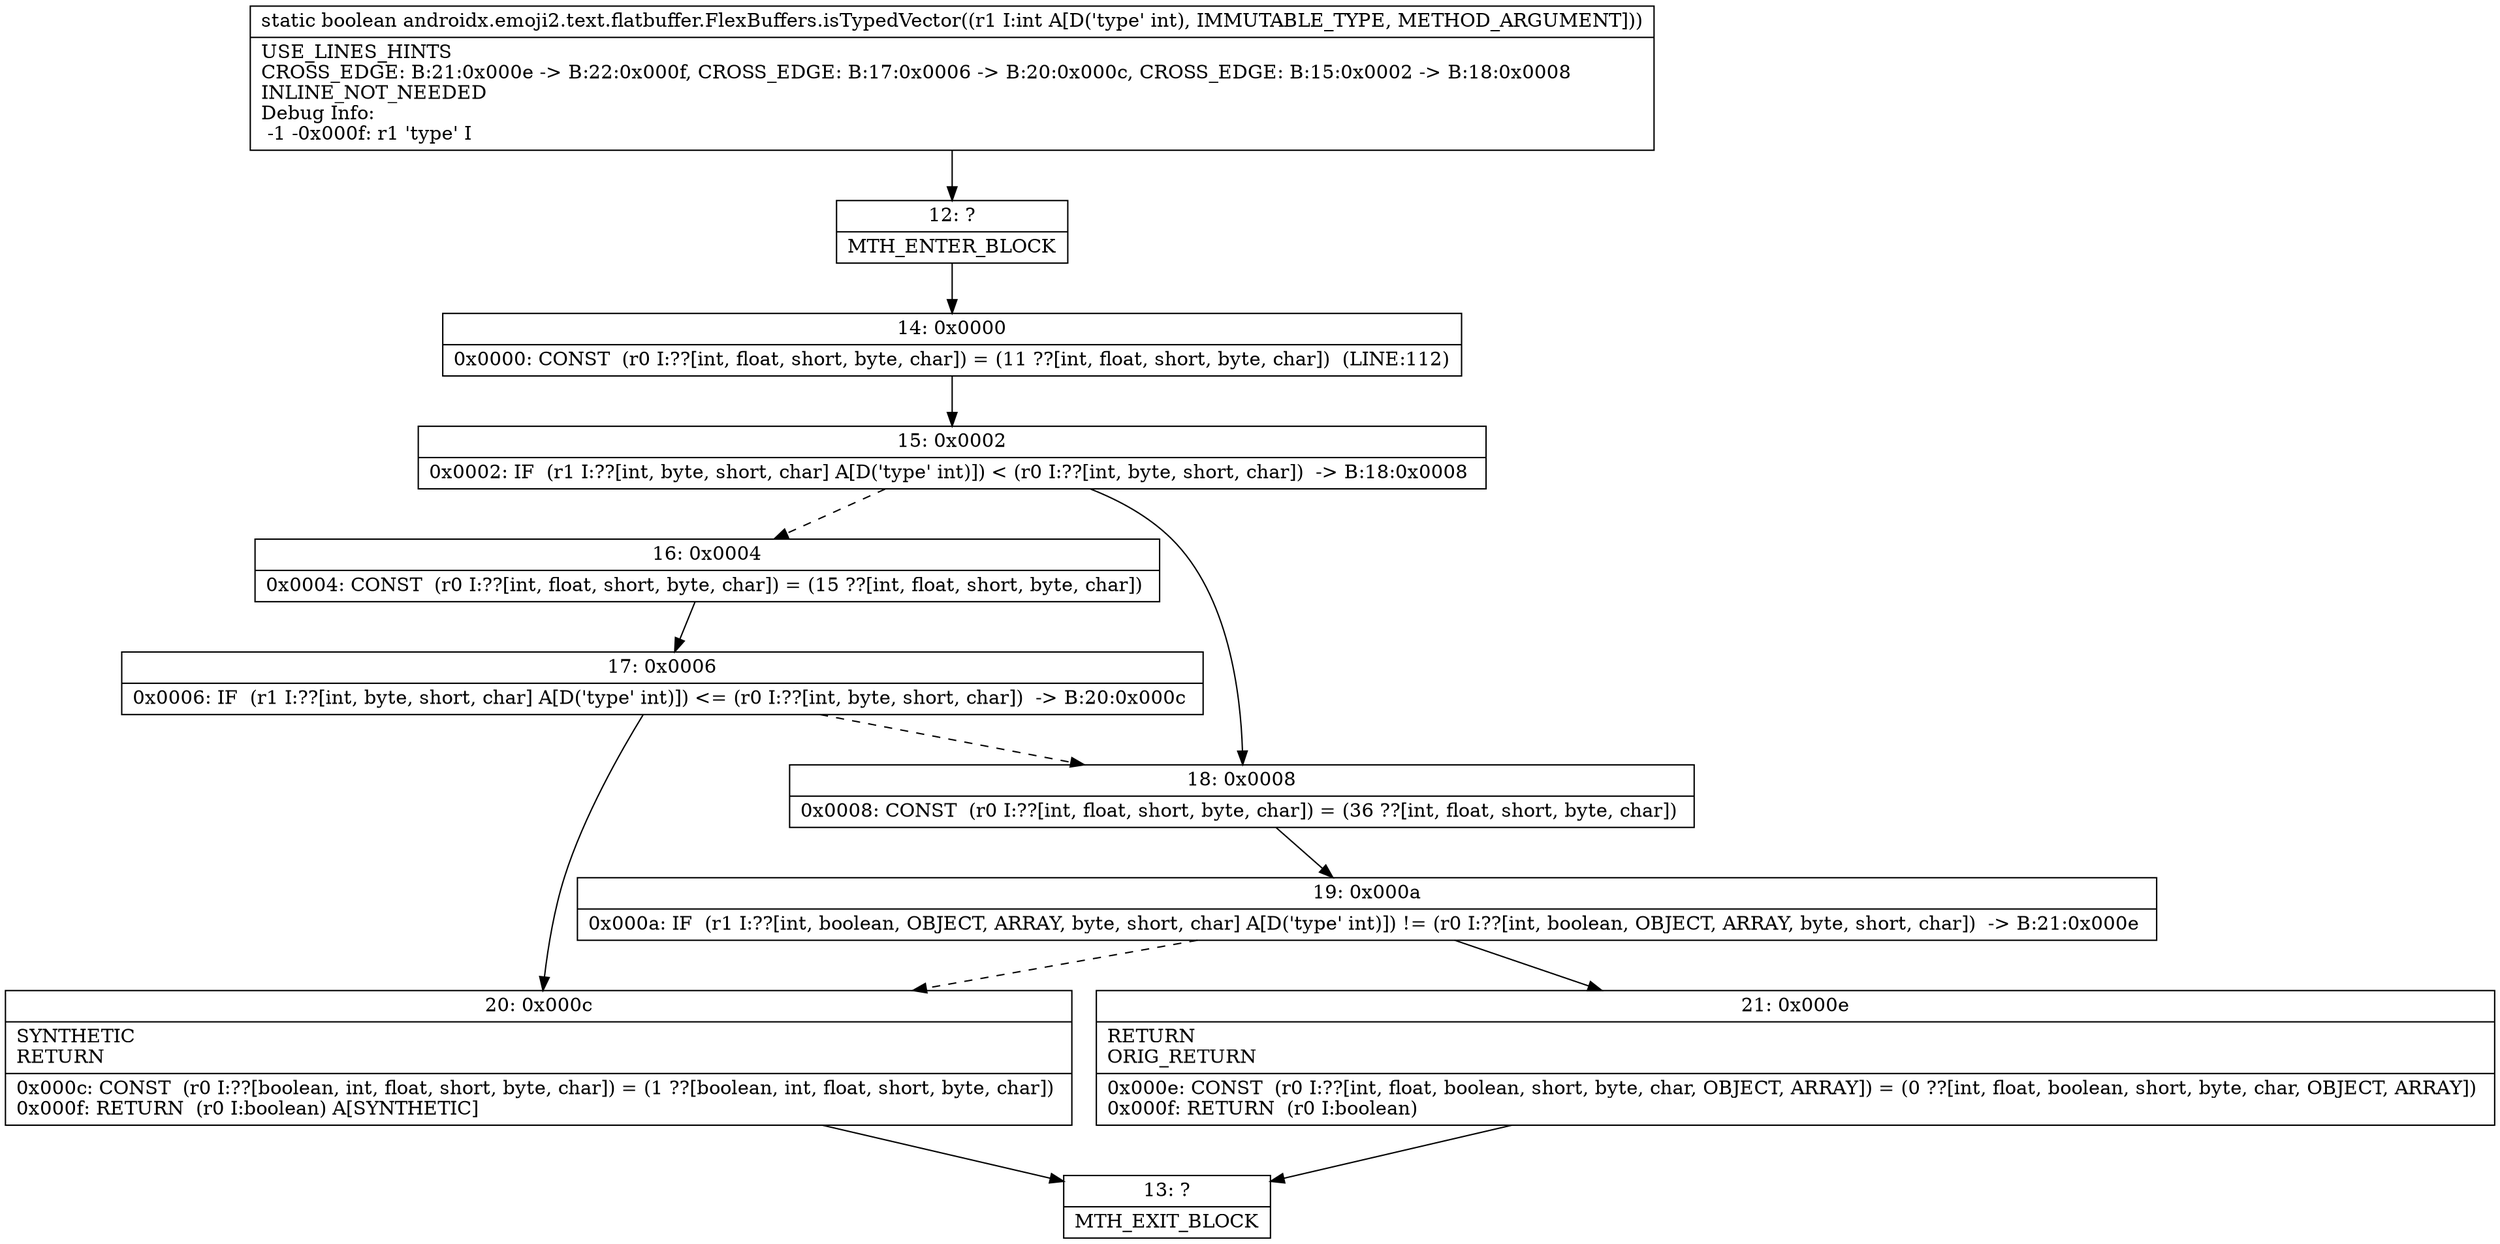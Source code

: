 digraph "CFG forandroidx.emoji2.text.flatbuffer.FlexBuffers.isTypedVector(I)Z" {
Node_12 [shape=record,label="{12\:\ ?|MTH_ENTER_BLOCK\l}"];
Node_14 [shape=record,label="{14\:\ 0x0000|0x0000: CONST  (r0 I:??[int, float, short, byte, char]) = (11 ??[int, float, short, byte, char])  (LINE:112)\l}"];
Node_15 [shape=record,label="{15\:\ 0x0002|0x0002: IF  (r1 I:??[int, byte, short, char] A[D('type' int)]) \< (r0 I:??[int, byte, short, char])  \-\> B:18:0x0008 \l}"];
Node_16 [shape=record,label="{16\:\ 0x0004|0x0004: CONST  (r0 I:??[int, float, short, byte, char]) = (15 ??[int, float, short, byte, char]) \l}"];
Node_17 [shape=record,label="{17\:\ 0x0006|0x0006: IF  (r1 I:??[int, byte, short, char] A[D('type' int)]) \<= (r0 I:??[int, byte, short, char])  \-\> B:20:0x000c \l}"];
Node_20 [shape=record,label="{20\:\ 0x000c|SYNTHETIC\lRETURN\l|0x000c: CONST  (r0 I:??[boolean, int, float, short, byte, char]) = (1 ??[boolean, int, float, short, byte, char]) \l0x000f: RETURN  (r0 I:boolean) A[SYNTHETIC]\l}"];
Node_13 [shape=record,label="{13\:\ ?|MTH_EXIT_BLOCK\l}"];
Node_18 [shape=record,label="{18\:\ 0x0008|0x0008: CONST  (r0 I:??[int, float, short, byte, char]) = (36 ??[int, float, short, byte, char]) \l}"];
Node_19 [shape=record,label="{19\:\ 0x000a|0x000a: IF  (r1 I:??[int, boolean, OBJECT, ARRAY, byte, short, char] A[D('type' int)]) != (r0 I:??[int, boolean, OBJECT, ARRAY, byte, short, char])  \-\> B:21:0x000e \l}"];
Node_21 [shape=record,label="{21\:\ 0x000e|RETURN\lORIG_RETURN\l|0x000e: CONST  (r0 I:??[int, float, boolean, short, byte, char, OBJECT, ARRAY]) = (0 ??[int, float, boolean, short, byte, char, OBJECT, ARRAY]) \l0x000f: RETURN  (r0 I:boolean) \l}"];
MethodNode[shape=record,label="{static boolean androidx.emoji2.text.flatbuffer.FlexBuffers.isTypedVector((r1 I:int A[D('type' int), IMMUTABLE_TYPE, METHOD_ARGUMENT]))  | USE_LINES_HINTS\lCROSS_EDGE: B:21:0x000e \-\> B:22:0x000f, CROSS_EDGE: B:17:0x0006 \-\> B:20:0x000c, CROSS_EDGE: B:15:0x0002 \-\> B:18:0x0008\lINLINE_NOT_NEEDED\lDebug Info:\l  \-1 \-0x000f: r1 'type' I\l}"];
MethodNode -> Node_12;Node_12 -> Node_14;
Node_14 -> Node_15;
Node_15 -> Node_16[style=dashed];
Node_15 -> Node_18;
Node_16 -> Node_17;
Node_17 -> Node_18[style=dashed];
Node_17 -> Node_20;
Node_20 -> Node_13;
Node_18 -> Node_19;
Node_19 -> Node_20[style=dashed];
Node_19 -> Node_21;
Node_21 -> Node_13;
}

